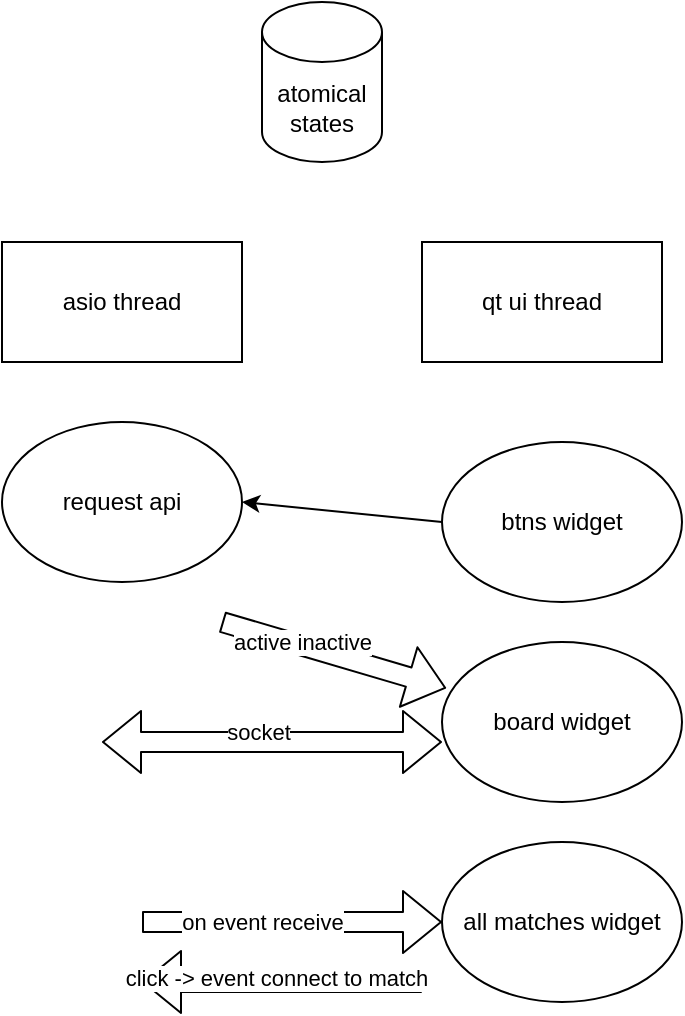 <mxfile>
    <diagram id="qdrfLFBMiU1eqp7ndrPJ" name="Page-1">
        <mxGraphModel dx="1449" dy="528" grid="1" gridSize="10" guides="1" tooltips="1" connect="1" arrows="1" fold="1" page="1" pageScale="1" pageWidth="850" pageHeight="1100" math="0" shadow="0">
            <root>
                <mxCell id="0"/>
                <mxCell id="1" parent="0"/>
                <mxCell id="2" value="asio thread" style="rounded=0;whiteSpace=wrap;html=1;" vertex="1" parent="1">
                    <mxGeometry x="360" y="240" width="120" height="60" as="geometry"/>
                </mxCell>
                <mxCell id="3" value="qt ui thread" style="rounded=0;whiteSpace=wrap;html=1;" vertex="1" parent="1">
                    <mxGeometry x="570" y="240" width="120" height="60" as="geometry"/>
                </mxCell>
                <mxCell id="10" style="edgeStyle=none;html=1;exitX=0;exitY=0.5;exitDx=0;exitDy=0;entryX=1;entryY=0.5;entryDx=0;entryDy=0;" edge="1" parent="1" source="4" target="9">
                    <mxGeometry relative="1" as="geometry"/>
                </mxCell>
                <mxCell id="4" value="btns widget" style="ellipse;whiteSpace=wrap;html=1;" vertex="1" parent="1">
                    <mxGeometry x="580" y="340" width="120" height="80" as="geometry"/>
                </mxCell>
                <mxCell id="5" value="board widget" style="ellipse;whiteSpace=wrap;html=1;" vertex="1" parent="1">
                    <mxGeometry x="580" y="440" width="120" height="80" as="geometry"/>
                </mxCell>
                <mxCell id="6" value="" style="shape=flexArrow;endArrow=classic;html=1;entryX=0.017;entryY=0.288;entryDx=0;entryDy=0;entryPerimeter=0;" edge="1" parent="1" target="5">
                    <mxGeometry width="50" height="50" relative="1" as="geometry">
                        <mxPoint x="470" y="430" as="sourcePoint"/>
                        <mxPoint x="620" y="390" as="targetPoint"/>
                    </mxGeometry>
                </mxCell>
                <mxCell id="7" value="f" style="edgeLabel;html=1;align=center;verticalAlign=middle;resizable=0;points=[];" vertex="1" connectable="0" parent="6">
                    <mxGeometry x="-0.393" relative="1" as="geometry">
                        <mxPoint as="offset"/>
                    </mxGeometry>
                </mxCell>
                <mxCell id="8" value="active inactive" style="edgeLabel;html=1;align=center;verticalAlign=middle;resizable=0;points=[];" vertex="1" connectable="0" parent="6">
                    <mxGeometry x="-0.462" y="3" relative="1" as="geometry">
                        <mxPoint x="9" y="4" as="offset"/>
                    </mxGeometry>
                </mxCell>
                <mxCell id="9" value="request api" style="ellipse;whiteSpace=wrap;html=1;" vertex="1" parent="1">
                    <mxGeometry x="360" y="330" width="120" height="80" as="geometry"/>
                </mxCell>
                <mxCell id="12" value="atomical&lt;br&gt;states" style="shape=cylinder3;whiteSpace=wrap;html=1;boundedLbl=1;backgroundOutline=1;size=15;" vertex="1" parent="1">
                    <mxGeometry x="490" y="120" width="60" height="80" as="geometry"/>
                </mxCell>
                <mxCell id="14" value="all matches widget" style="ellipse;whiteSpace=wrap;html=1;" vertex="1" parent="1">
                    <mxGeometry x="580" y="540" width="120" height="80" as="geometry"/>
                </mxCell>
                <mxCell id="20" value="" style="shape=flexArrow;endArrow=classic;html=1;entryX=0;entryY=0.5;entryDx=0;entryDy=0;" edge="1" parent="1" target="14">
                    <mxGeometry width="50" height="50" relative="1" as="geometry">
                        <mxPoint x="430" y="580" as="sourcePoint"/>
                        <mxPoint x="640" y="520" as="targetPoint"/>
                    </mxGeometry>
                </mxCell>
                <mxCell id="22" value="on event receive" style="edgeLabel;html=1;align=center;verticalAlign=middle;resizable=0;points=[];" vertex="1" connectable="0" parent="20">
                    <mxGeometry x="-0.28" y="-1" relative="1" as="geometry">
                        <mxPoint x="6" y="-1" as="offset"/>
                    </mxGeometry>
                </mxCell>
                <mxCell id="24" value="" style="shape=flexArrow;endArrow=classic;html=1;" edge="1" parent="1">
                    <mxGeometry width="50" height="50" relative="1" as="geometry">
                        <mxPoint x="570" y="610" as="sourcePoint"/>
                        <mxPoint x="430" y="610" as="targetPoint"/>
                    </mxGeometry>
                </mxCell>
                <mxCell id="27" value="click -&amp;gt; event connect to match" style="edgeLabel;html=1;align=center;verticalAlign=middle;resizable=0;points=[];" vertex="1" connectable="0" parent="24">
                    <mxGeometry x="0.043" y="-2" relative="1" as="geometry">
                        <mxPoint as="offset"/>
                    </mxGeometry>
                </mxCell>
                <mxCell id="29" value="" style="shape=flexArrow;endArrow=classic;startArrow=classic;html=1;" edge="1" parent="1">
                    <mxGeometry width="100" height="100" relative="1" as="geometry">
                        <mxPoint x="410" y="490" as="sourcePoint"/>
                        <mxPoint x="580" y="490" as="targetPoint"/>
                    </mxGeometry>
                </mxCell>
                <mxCell id="30" value="socket" style="edgeLabel;html=1;align=center;verticalAlign=middle;resizable=0;points=[];" vertex="1" connectable="0" parent="29">
                    <mxGeometry x="-0.082" y="5" relative="1" as="geometry">
                        <mxPoint as="offset"/>
                    </mxGeometry>
                </mxCell>
            </root>
        </mxGraphModel>
    </diagram>
</mxfile>